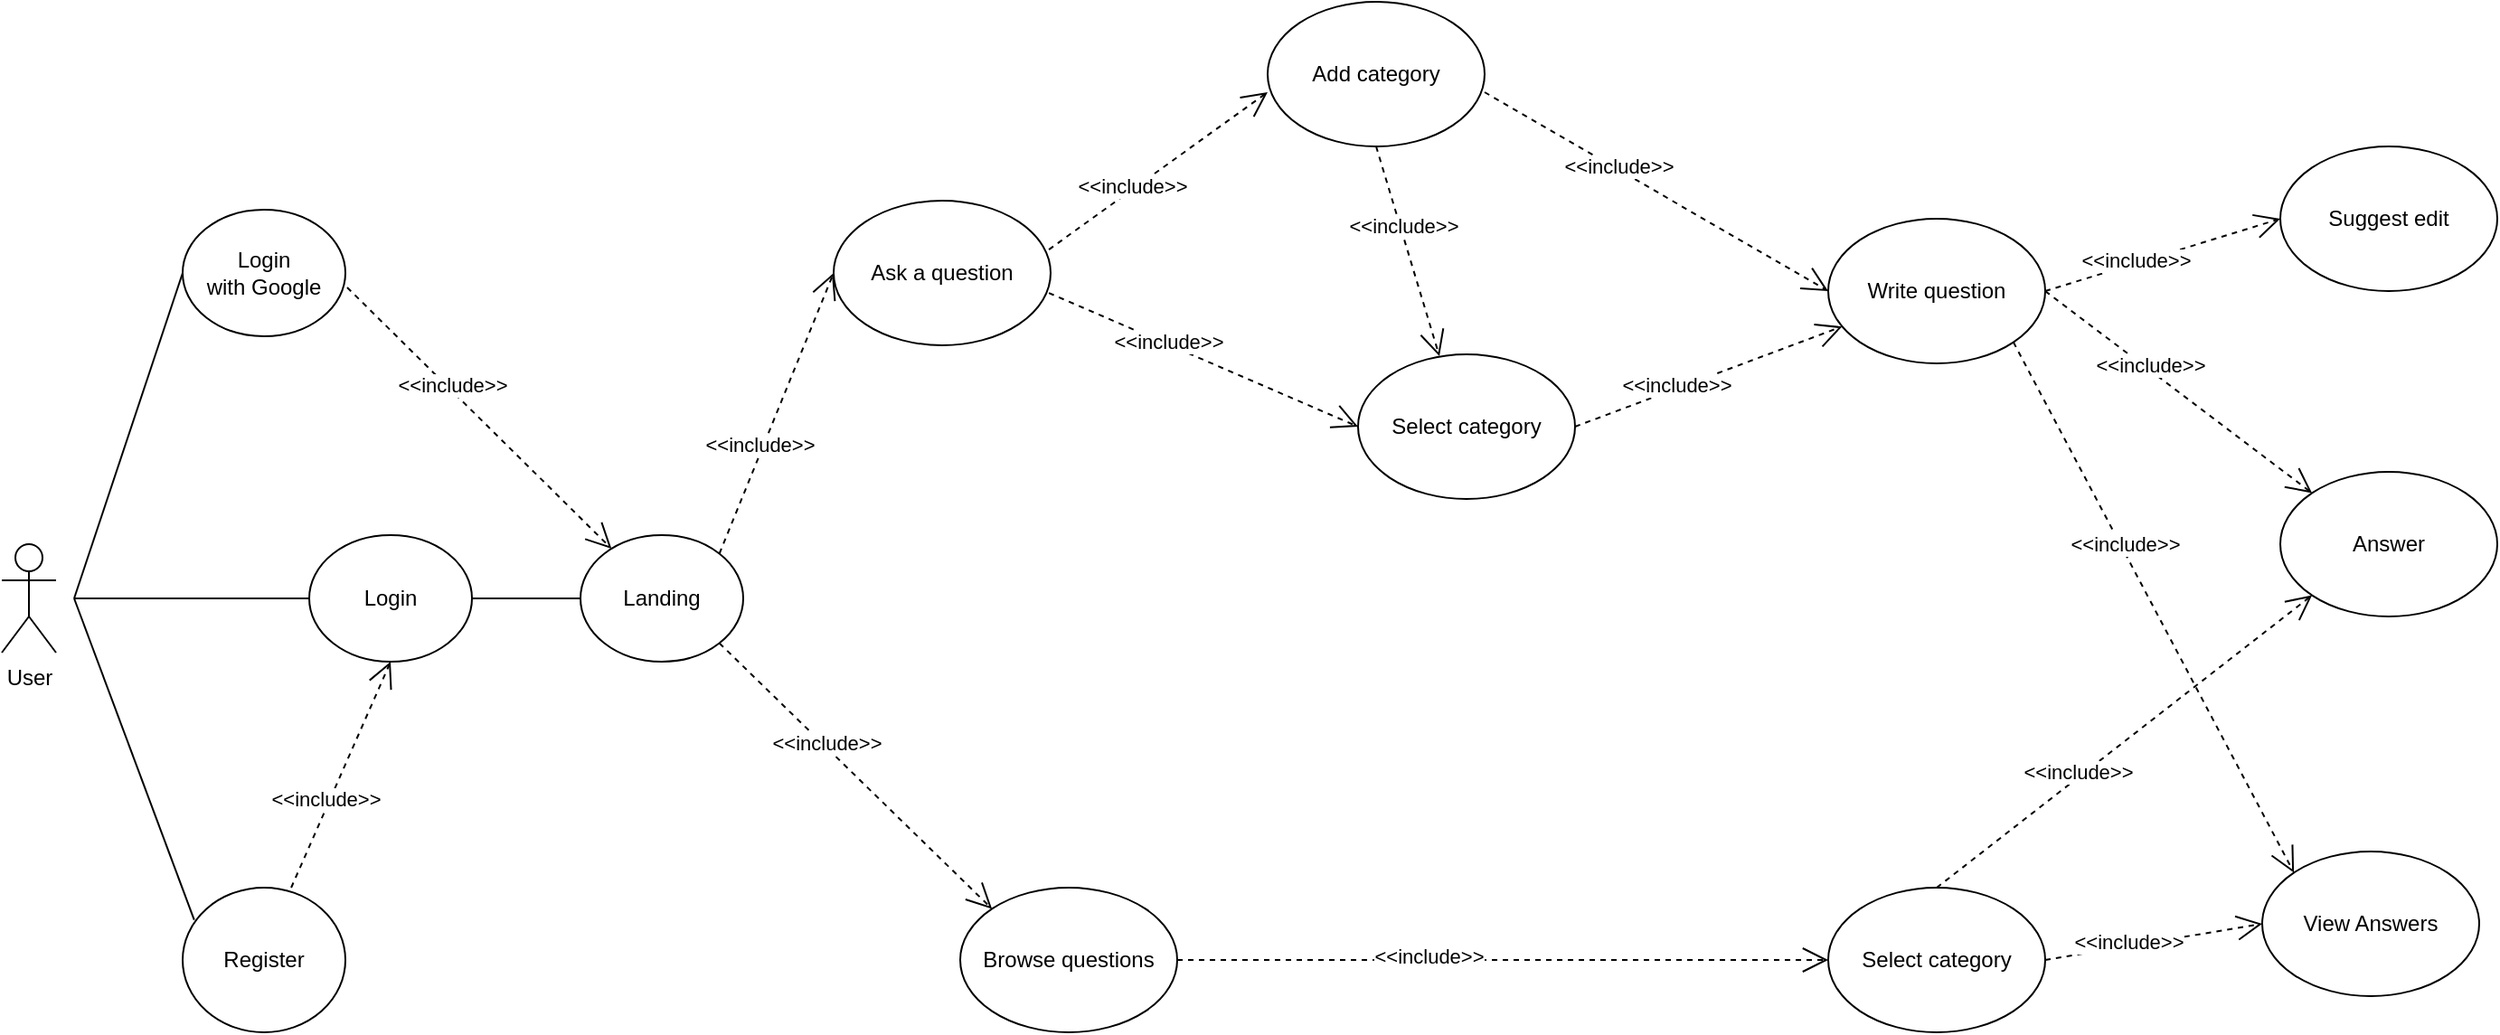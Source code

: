 <mxfile version="20.8.17" type="device"><diagram id="aN7CH0bxfm6iou342nbF" name="Pagina-1"><mxGraphModel dx="2074" dy="1108" grid="1" gridSize="10" guides="1" tooltips="1" connect="1" arrows="1" fold="1" page="1" pageScale="1" pageWidth="5000" pageHeight="5000" math="0" shadow="0"><root><mxCell id="0"/><mxCell id="1" parent="0"/><mxCell id="rJ9VK9_0p8HOJ1gPalTg-4" value="User" style="shape=umlActor;verticalLabelPosition=bottom;verticalAlign=top;html=1;outlineConnect=0;" parent="1" vertex="1"><mxGeometry x="180" y="310" width="30" height="60" as="geometry"/></mxCell><mxCell id="rJ9VK9_0p8HOJ1gPalTg-5" value="" style="endArrow=none;html=1;rounded=0;entryX=0;entryY=0.5;entryDx=0;entryDy=0;" parent="1" target="rJ9VK9_0p8HOJ1gPalTg-6" edge="1"><mxGeometry width="50" height="50" relative="1" as="geometry"><mxPoint x="220" y="340" as="sourcePoint"/><mxPoint x="310" y="360" as="targetPoint"/></mxGeometry></mxCell><mxCell id="rJ9VK9_0p8HOJ1gPalTg-6" value="Login" style="ellipse;whiteSpace=wrap;html=1;" parent="1" vertex="1"><mxGeometry x="350" y="305" width="90" height="70" as="geometry"/></mxCell><mxCell id="rJ9VK9_0p8HOJ1gPalTg-7" value="" style="endArrow=none;html=1;rounded=0;entryX=0.071;entryY=0.223;entryDx=0;entryDy=0;entryPerimeter=0;" parent="1" target="rJ9VK9_0p8HOJ1gPalTg-8" edge="1"><mxGeometry width="50" height="50" relative="1" as="geometry"><mxPoint x="220" y="340" as="sourcePoint"/><mxPoint x="280" y="400" as="targetPoint"/></mxGeometry></mxCell><mxCell id="rJ9VK9_0p8HOJ1gPalTg-8" value="Register" style="ellipse;whiteSpace=wrap;html=1;" parent="1" vertex="1"><mxGeometry x="280" y="500" width="90" height="80" as="geometry"/></mxCell><mxCell id="rJ9VK9_0p8HOJ1gPalTg-10" value="&amp;lt;&amp;lt;include&amp;gt;&amp;gt;" style="endArrow=open;endSize=12;dashed=1;html=1;rounded=0;exitX=0.667;exitY=0;exitDx=0;exitDy=0;exitPerimeter=0;entryX=0.5;entryY=1;entryDx=0;entryDy=0;" parent="1" source="rJ9VK9_0p8HOJ1gPalTg-8" target="rJ9VK9_0p8HOJ1gPalTg-6" edge="1"><mxGeometry x="-0.231" y="2" width="160" relative="1" as="geometry"><mxPoint x="600" y="400" as="sourcePoint"/><mxPoint x="410" y="410" as="targetPoint"/><mxPoint as="offset"/></mxGeometry></mxCell><mxCell id="U6en2VrGZJEZMsnfhcoN-2" value="" style="endArrow=none;html=1;rounded=0;entryX=0;entryY=0.5;entryDx=0;entryDy=0;" parent="1" target="U6en2VrGZJEZMsnfhcoN-3" edge="1"><mxGeometry width="50" height="50" relative="1" as="geometry"><mxPoint x="220" y="340" as="sourcePoint"/><mxPoint x="350" y="250" as="targetPoint"/></mxGeometry></mxCell><mxCell id="U6en2VrGZJEZMsnfhcoN-3" value="Login&lt;br&gt;with Google" style="ellipse;whiteSpace=wrap;html=1;" parent="1" vertex="1"><mxGeometry x="280" y="125" width="90" height="70" as="geometry"/></mxCell><mxCell id="U6en2VrGZJEZMsnfhcoN-4" value="" style="endArrow=none;html=1;rounded=0;exitX=1;exitY=0.5;exitDx=0;exitDy=0;entryX=0;entryY=0.5;entryDx=0;entryDy=0;" parent="1" source="rJ9VK9_0p8HOJ1gPalTg-6" target="U6en2VrGZJEZMsnfhcoN-6" edge="1"><mxGeometry width="50" height="50" relative="1" as="geometry"><mxPoint x="700" y="430" as="sourcePoint"/><mxPoint x="520" y="345" as="targetPoint"/></mxGeometry></mxCell><mxCell id="U6en2VrGZJEZMsnfhcoN-6" value="Landing" style="ellipse;whiteSpace=wrap;html=1;" parent="1" vertex="1"><mxGeometry x="500" y="305" width="90" height="70" as="geometry"/></mxCell><mxCell id="U6en2VrGZJEZMsnfhcoN-7" value="Ask a question" style="ellipse;whiteSpace=wrap;html=1;" parent="1" vertex="1"><mxGeometry x="640" y="120" width="120" height="80" as="geometry"/></mxCell><mxCell id="U6en2VrGZJEZMsnfhcoN-8" value="Browse questions" style="ellipse;whiteSpace=wrap;html=1;" parent="1" vertex="1"><mxGeometry x="710" y="500" width="120" height="80" as="geometry"/></mxCell><mxCell id="U6en2VrGZJEZMsnfhcoN-10" value="Add category" style="ellipse;whiteSpace=wrap;html=1;" parent="1" vertex="1"><mxGeometry x="880" y="10" width="120" height="80" as="geometry"/></mxCell><mxCell id="U6en2VrGZJEZMsnfhcoN-14" value="Select category" style="ellipse;whiteSpace=wrap;html=1;" parent="1" vertex="1"><mxGeometry x="930" y="205" width="120" height="80" as="geometry"/></mxCell><mxCell id="U6en2VrGZJEZMsnfhcoN-18" value="Answer" style="ellipse;whiteSpace=wrap;html=1;" parent="1" vertex="1"><mxGeometry x="1440" y="270" width="120" height="80" as="geometry"/></mxCell><mxCell id="U6en2VrGZJEZMsnfhcoN-19" value="View Answers" style="ellipse;whiteSpace=wrap;html=1;" parent="1" vertex="1"><mxGeometry x="1430" y="480" width="120" height="80" as="geometry"/></mxCell><mxCell id="U6en2VrGZJEZMsnfhcoN-20" value="Write question" style="ellipse;whiteSpace=wrap;html=1;" parent="1" vertex="1"><mxGeometry x="1190" y="130" width="120" height="80" as="geometry"/></mxCell><mxCell id="U6en2VrGZJEZMsnfhcoN-29" value="Select category" style="ellipse;whiteSpace=wrap;html=1;" parent="1" vertex="1"><mxGeometry x="1190" y="500" width="120" height="80" as="geometry"/></mxCell><mxCell id="U6en2VrGZJEZMsnfhcoN-36" value="&amp;lt;&amp;lt;include&amp;gt;&amp;gt;" style="endArrow=open;endSize=12;dashed=1;html=1;rounded=0;exitX=1.011;exitY=0.614;exitDx=0;exitDy=0;exitPerimeter=0;" parent="1" source="U6en2VrGZJEZMsnfhcoN-3" target="U6en2VrGZJEZMsnfhcoN-6" edge="1"><mxGeometry x="-0.231" y="2" width="160" relative="1" as="geometry"><mxPoint x="540" y="548.88" as="sourcePoint"/><mxPoint x="594.71" y="500.0" as="targetPoint"/><mxPoint as="offset"/></mxGeometry></mxCell><mxCell id="U6en2VrGZJEZMsnfhcoN-37" value="&amp;lt;&amp;lt;include&amp;gt;&amp;gt;" style="endArrow=open;endSize=12;dashed=1;html=1;rounded=0;exitX=1;exitY=0;exitDx=0;exitDy=0;entryX=0;entryY=0.5;entryDx=0;entryDy=0;" parent="1" source="U6en2VrGZJEZMsnfhcoN-6" target="U6en2VrGZJEZMsnfhcoN-7" edge="1"><mxGeometry x="-0.231" y="2" width="160" relative="1" as="geometry"><mxPoint x="340.03" y="450" as="sourcePoint"/><mxPoint x="394.74" y="401.12" as="targetPoint"/><mxPoint as="offset"/></mxGeometry></mxCell><mxCell id="U6en2VrGZJEZMsnfhcoN-38" value="&amp;lt;&amp;lt;include&amp;gt;&amp;gt;" style="endArrow=open;endSize=12;dashed=1;html=1;rounded=0;exitX=1;exitY=1;exitDx=0;exitDy=0;entryX=0;entryY=0;entryDx=0;entryDy=0;" parent="1" source="U6en2VrGZJEZMsnfhcoN-6" target="U6en2VrGZJEZMsnfhcoN-8" edge="1"><mxGeometry x="-0.231" y="2" width="160" relative="1" as="geometry"><mxPoint x="350.03" y="460" as="sourcePoint"/><mxPoint x="404.74" y="411.12" as="targetPoint"/><mxPoint as="offset"/></mxGeometry></mxCell><mxCell id="U6en2VrGZJEZMsnfhcoN-39" value="&amp;lt;&amp;lt;include&amp;gt;&amp;gt;" style="endArrow=open;endSize=12;dashed=1;html=1;rounded=0;exitX=0.992;exitY=0.338;exitDx=0;exitDy=0;exitPerimeter=0;entryX=0;entryY=0.625;entryDx=0;entryDy=0;entryPerimeter=0;" parent="1" source="U6en2VrGZJEZMsnfhcoN-7" target="U6en2VrGZJEZMsnfhcoN-10" edge="1"><mxGeometry x="-0.231" y="2" width="160" relative="1" as="geometry"><mxPoint x="780" y="120" as="sourcePoint"/><mxPoint x="834.71" y="71.12" as="targetPoint"/><mxPoint as="offset"/></mxGeometry></mxCell><mxCell id="U6en2VrGZJEZMsnfhcoN-40" value="&amp;lt;&amp;lt;include&amp;gt;&amp;gt;" style="endArrow=open;endSize=12;dashed=1;html=1;rounded=0;exitX=0.992;exitY=0.638;exitDx=0;exitDy=0;exitPerimeter=0;entryX=0;entryY=0.5;entryDx=0;entryDy=0;" parent="1" source="U6en2VrGZJEZMsnfhcoN-7" target="U6en2VrGZJEZMsnfhcoN-14" edge="1"><mxGeometry x="-0.231" y="2" width="160" relative="1" as="geometry"><mxPoint x="810" y="253.88" as="sourcePoint"/><mxPoint x="864.71" y="205.0" as="targetPoint"/><mxPoint as="offset"/></mxGeometry></mxCell><mxCell id="U6en2VrGZJEZMsnfhcoN-41" value="&amp;lt;&amp;lt;include&amp;gt;&amp;gt;" style="endArrow=open;endSize=12;dashed=1;html=1;rounded=0;exitX=0.5;exitY=1;exitDx=0;exitDy=0;entryX=0.375;entryY=0.013;entryDx=0;entryDy=0;entryPerimeter=0;" parent="1" source="U6en2VrGZJEZMsnfhcoN-10" target="U6en2VrGZJEZMsnfhcoN-14" edge="1"><mxGeometry x="-0.231" y="2" width="160" relative="1" as="geometry"><mxPoint x="945.29" y="168.88" as="sourcePoint"/><mxPoint x="1000" y="120.0" as="targetPoint"/><mxPoint as="offset"/></mxGeometry></mxCell><mxCell id="U6en2VrGZJEZMsnfhcoN-42" value="&amp;lt;&amp;lt;include&amp;gt;&amp;gt;" style="endArrow=open;endSize=12;dashed=1;html=1;rounded=0;exitX=1;exitY=0.625;exitDx=0;exitDy=0;exitPerimeter=0;entryX=0;entryY=0.5;entryDx=0;entryDy=0;" parent="1" source="U6en2VrGZJEZMsnfhcoN-10" target="U6en2VrGZJEZMsnfhcoN-20" edge="1"><mxGeometry x="-0.231" y="2" width="160" relative="1" as="geometry"><mxPoint x="1110" y="118.88" as="sourcePoint"/><mxPoint x="1164.71" y="70.0" as="targetPoint"/><mxPoint as="offset"/></mxGeometry></mxCell><mxCell id="U6en2VrGZJEZMsnfhcoN-43" value="&amp;lt;&amp;lt;include&amp;gt;&amp;gt;" style="endArrow=open;endSize=12;dashed=1;html=1;rounded=0;exitX=1;exitY=0.5;exitDx=0;exitDy=0;" parent="1" source="U6en2VrGZJEZMsnfhcoN-14" target="U6en2VrGZJEZMsnfhcoN-20" edge="1"><mxGeometry x="-0.231" y="2" width="160" relative="1" as="geometry"><mxPoint x="1135.29" y="258.88" as="sourcePoint"/><mxPoint x="1190" y="210.0" as="targetPoint"/><mxPoint as="offset"/></mxGeometry></mxCell><mxCell id="U6en2VrGZJEZMsnfhcoN-45" value="&amp;lt;&amp;lt;include&amp;gt;&amp;gt;" style="endArrow=open;endSize=12;dashed=1;html=1;rounded=0;exitX=1;exitY=0.5;exitDx=0;exitDy=0;entryX=0;entryY=0;entryDx=0;entryDy=0;" parent="1" source="U6en2VrGZJEZMsnfhcoN-20" target="U6en2VrGZJEZMsnfhcoN-18" edge="1"><mxGeometry x="-0.231" y="2" width="160" relative="1" as="geometry"><mxPoint x="410.03" y="520" as="sourcePoint"/><mxPoint x="464.74" y="471.12" as="targetPoint"/><mxPoint as="offset"/></mxGeometry></mxCell><mxCell id="U6en2VrGZJEZMsnfhcoN-46" value="&amp;lt;&amp;lt;include&amp;gt;&amp;gt;" style="endArrow=open;endSize=12;dashed=1;html=1;rounded=0;exitX=1;exitY=1;exitDx=0;exitDy=0;entryX=0;entryY=0;entryDx=0;entryDy=0;" parent="1" source="U6en2VrGZJEZMsnfhcoN-20" target="U6en2VrGZJEZMsnfhcoN-19" edge="1"><mxGeometry x="-0.231" y="2" width="160" relative="1" as="geometry"><mxPoint x="420.03" y="530" as="sourcePoint"/><mxPoint x="474.74" y="481.12" as="targetPoint"/><mxPoint as="offset"/></mxGeometry></mxCell><mxCell id="U6en2VrGZJEZMsnfhcoN-47" value="&amp;lt;&amp;lt;include&amp;gt;&amp;gt;" style="endArrow=open;endSize=12;dashed=1;html=1;rounded=0;exitX=0.5;exitY=0;exitDx=0;exitDy=0;entryX=0;entryY=1;entryDx=0;entryDy=0;" parent="1" source="U6en2VrGZJEZMsnfhcoN-29" target="U6en2VrGZJEZMsnfhcoN-18" edge="1"><mxGeometry x="-0.231" y="2" width="160" relative="1" as="geometry"><mxPoint x="430.03" y="540" as="sourcePoint"/><mxPoint x="484.74" y="491.12" as="targetPoint"/><mxPoint as="offset"/></mxGeometry></mxCell><mxCell id="U6en2VrGZJEZMsnfhcoN-48" value="&amp;lt;&amp;lt;include&amp;gt;&amp;gt;" style="endArrow=open;endSize=12;dashed=1;html=1;rounded=0;exitX=1;exitY=0.5;exitDx=0;exitDy=0;entryX=0;entryY=0.5;entryDx=0;entryDy=0;" parent="1" source="U6en2VrGZJEZMsnfhcoN-29" target="U6en2VrGZJEZMsnfhcoN-19" edge="1"><mxGeometry x="-0.231" y="2" width="160" relative="1" as="geometry"><mxPoint x="1360" y="548.88" as="sourcePoint"/><mxPoint x="1414.71" y="500.0" as="targetPoint"/><mxPoint as="offset"/></mxGeometry></mxCell><mxCell id="U6en2VrGZJEZMsnfhcoN-49" value="&amp;lt;&amp;lt;include&amp;gt;&amp;gt;" style="endArrow=open;endSize=12;dashed=1;html=1;rounded=0;exitX=1;exitY=0.5;exitDx=0;exitDy=0;entryX=0;entryY=0.5;entryDx=0;entryDy=0;" parent="1" source="U6en2VrGZJEZMsnfhcoN-8" target="U6en2VrGZJEZMsnfhcoN-29" edge="1"><mxGeometry x="-0.231" y="2" width="160" relative="1" as="geometry"><mxPoint x="450.03" y="560" as="sourcePoint"/><mxPoint x="504.74" y="511.12" as="targetPoint"/><mxPoint as="offset"/></mxGeometry></mxCell><mxCell id="nYB_499SvF5nLvLH0vtt-1" value="Suggest edit" style="ellipse;whiteSpace=wrap;html=1;" parent="1" vertex="1"><mxGeometry x="1440" y="90" width="120" height="80" as="geometry"/></mxCell><mxCell id="nYB_499SvF5nLvLH0vtt-3" value="&amp;lt;&amp;lt;include&amp;gt;&amp;gt;" style="endArrow=open;endSize=12;dashed=1;html=1;rounded=0;exitX=1;exitY=0.5;exitDx=0;exitDy=0;entryX=0;entryY=0.5;entryDx=0;entryDy=0;" parent="1" source="U6en2VrGZJEZMsnfhcoN-20" target="nYB_499SvF5nLvLH0vtt-1" edge="1"><mxGeometry x="-0.231" y="2" width="160" relative="1" as="geometry"><mxPoint x="1300.0" y="50" as="sourcePoint"/><mxPoint x="1447.574" y="161.716" as="targetPoint"/><mxPoint as="offset"/></mxGeometry></mxCell></root></mxGraphModel></diagram></mxfile>